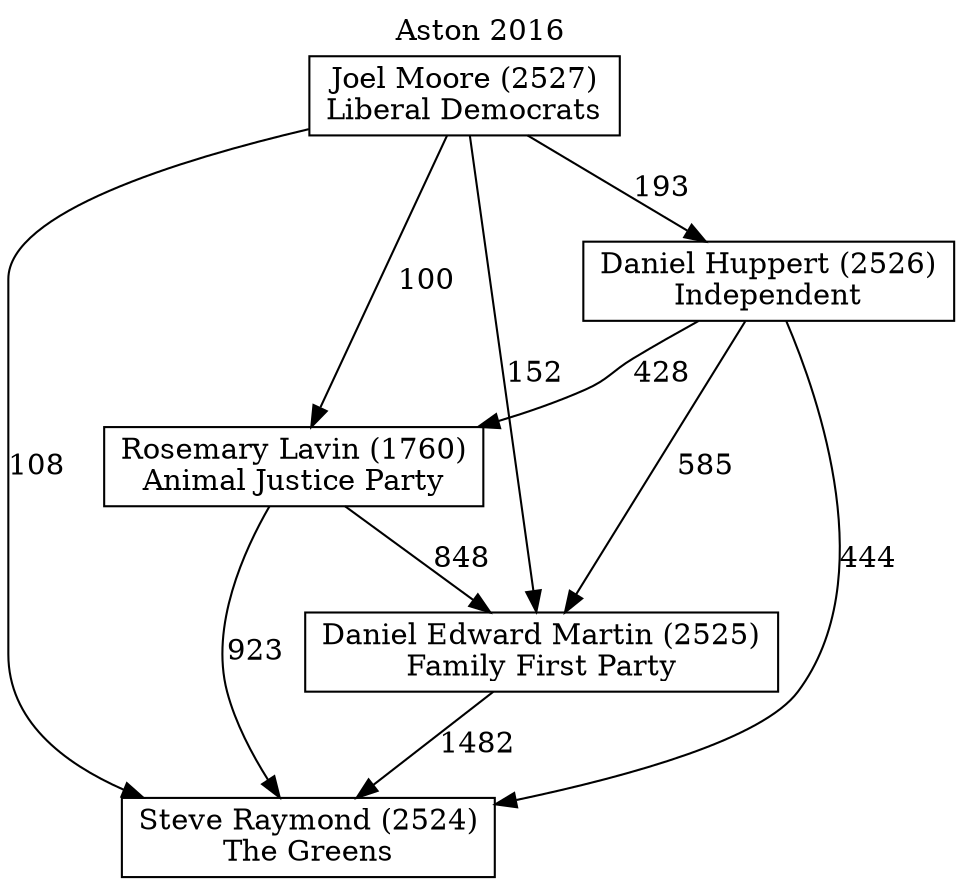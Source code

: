 // House preference flow
digraph "Steve Raymond (2524)_Aston_2016" {
	graph [label="Aston 2016" labelloc=t mclimit=10]
	node [shape=box]
	"Joel Moore (2527)" [label="Joel Moore (2527)
Liberal Democrats"]
	"Daniel Edward Martin (2525)" [label="Daniel Edward Martin (2525)
Family First Party"]
	"Rosemary Lavin (1760)" [label="Rosemary Lavin (1760)
Animal Justice Party"]
	"Daniel Huppert (2526)" [label="Daniel Huppert (2526)
Independent"]
	"Steve Raymond (2524)" [label="Steve Raymond (2524)
The Greens"]
	"Rosemary Lavin (1760)" -> "Steve Raymond (2524)" [label=923]
	"Joel Moore (2527)" -> "Daniel Huppert (2526)" [label=193]
	"Daniel Edward Martin (2525)" -> "Steve Raymond (2524)" [label=1482]
	"Rosemary Lavin (1760)" -> "Daniel Edward Martin (2525)" [label=848]
	"Daniel Huppert (2526)" -> "Rosemary Lavin (1760)" [label=428]
	"Joel Moore (2527)" -> "Daniel Edward Martin (2525)" [label=152]
	"Joel Moore (2527)" -> "Steve Raymond (2524)" [label=108]
	"Joel Moore (2527)" -> "Rosemary Lavin (1760)" [label=100]
	"Daniel Huppert (2526)" -> "Steve Raymond (2524)" [label=444]
	"Daniel Huppert (2526)" -> "Daniel Edward Martin (2525)" [label=585]
}
